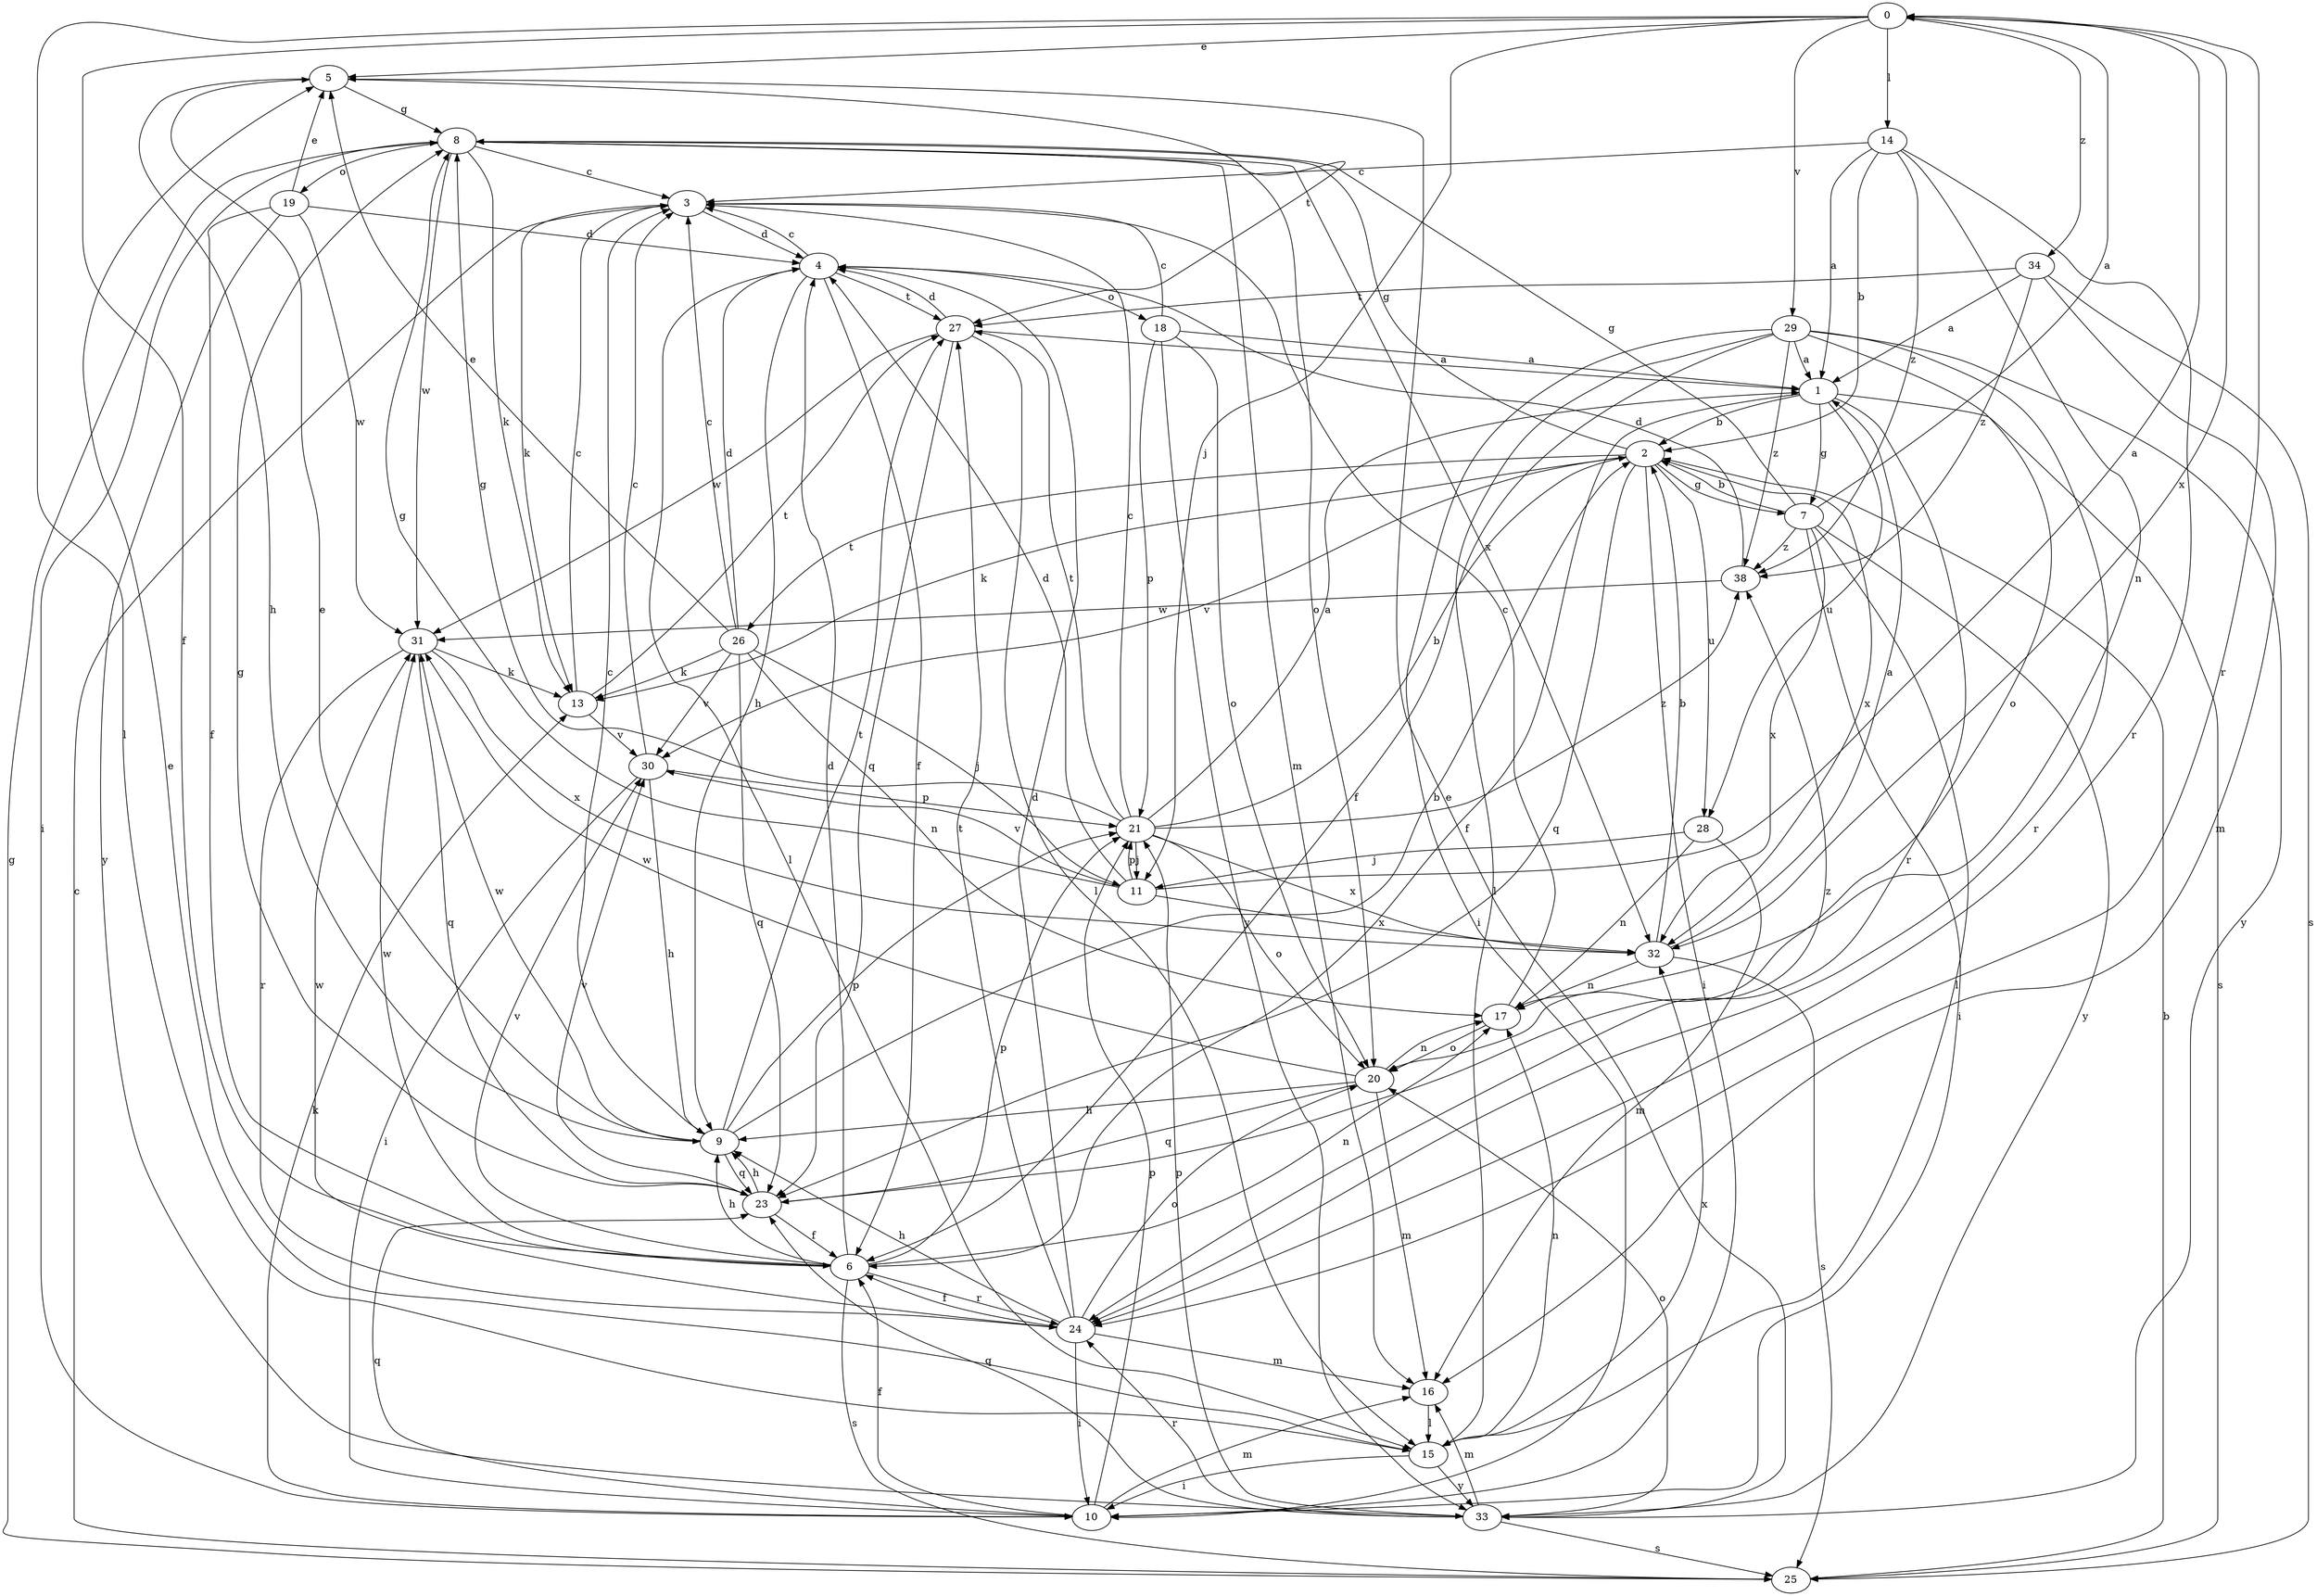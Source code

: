 strict digraph  {
0;
1;
2;
3;
4;
5;
6;
7;
8;
9;
10;
11;
13;
14;
15;
16;
17;
18;
19;
20;
21;
23;
24;
25;
26;
27;
28;
29;
30;
31;
32;
33;
34;
38;
0 -> 5  [label=e];
0 -> 6  [label=f];
0 -> 11  [label=j];
0 -> 14  [label=l];
0 -> 15  [label=l];
0 -> 24  [label=r];
0 -> 29  [label=v];
0 -> 32  [label=x];
0 -> 34  [label=z];
1 -> 2  [label=b];
1 -> 6  [label=f];
1 -> 7  [label=g];
1 -> 24  [label=r];
1 -> 25  [label=s];
1 -> 28  [label=u];
2 -> 7  [label=g];
2 -> 8  [label=g];
2 -> 10  [label=i];
2 -> 13  [label=k];
2 -> 23  [label=q];
2 -> 26  [label=t];
2 -> 28  [label=u];
2 -> 30  [label=v];
2 -> 32  [label=x];
3 -> 4  [label=d];
3 -> 13  [label=k];
4 -> 3  [label=c];
4 -> 6  [label=f];
4 -> 9  [label=h];
4 -> 15  [label=l];
4 -> 18  [label=o];
4 -> 27  [label=t];
5 -> 8  [label=g];
5 -> 9  [label=h];
5 -> 27  [label=t];
6 -> 4  [label=d];
6 -> 9  [label=h];
6 -> 17  [label=n];
6 -> 21  [label=p];
6 -> 24  [label=r];
6 -> 25  [label=s];
6 -> 30  [label=v];
6 -> 31  [label=w];
7 -> 0  [label=a];
7 -> 2  [label=b];
7 -> 8  [label=g];
7 -> 10  [label=i];
7 -> 15  [label=l];
7 -> 32  [label=x];
7 -> 33  [label=y];
7 -> 38  [label=z];
8 -> 3  [label=c];
8 -> 10  [label=i];
8 -> 13  [label=k];
8 -> 16  [label=m];
8 -> 19  [label=o];
8 -> 20  [label=o];
8 -> 31  [label=w];
8 -> 32  [label=x];
9 -> 2  [label=b];
9 -> 3  [label=c];
9 -> 5  [label=e];
9 -> 21  [label=p];
9 -> 23  [label=q];
9 -> 27  [label=t];
9 -> 31  [label=w];
10 -> 6  [label=f];
10 -> 13  [label=k];
10 -> 16  [label=m];
10 -> 21  [label=p];
10 -> 23  [label=q];
11 -> 0  [label=a];
11 -> 4  [label=d];
11 -> 8  [label=g];
11 -> 21  [label=p];
11 -> 30  [label=v];
11 -> 32  [label=x];
13 -> 3  [label=c];
13 -> 27  [label=t];
13 -> 30  [label=v];
14 -> 1  [label=a];
14 -> 2  [label=b];
14 -> 3  [label=c];
14 -> 17  [label=n];
14 -> 24  [label=r];
14 -> 38  [label=z];
15 -> 5  [label=e];
15 -> 10  [label=i];
15 -> 17  [label=n];
15 -> 32  [label=x];
15 -> 33  [label=y];
16 -> 15  [label=l];
17 -> 3  [label=c];
17 -> 20  [label=o];
18 -> 1  [label=a];
18 -> 3  [label=c];
18 -> 20  [label=o];
18 -> 21  [label=p];
18 -> 33  [label=y];
19 -> 4  [label=d];
19 -> 5  [label=e];
19 -> 6  [label=f];
19 -> 31  [label=w];
19 -> 33  [label=y];
20 -> 9  [label=h];
20 -> 16  [label=m];
20 -> 17  [label=n];
20 -> 23  [label=q];
20 -> 31  [label=w];
21 -> 1  [label=a];
21 -> 2  [label=b];
21 -> 3  [label=c];
21 -> 8  [label=g];
21 -> 11  [label=j];
21 -> 20  [label=o];
21 -> 27  [label=t];
21 -> 32  [label=x];
21 -> 38  [label=z];
23 -> 6  [label=f];
23 -> 8  [label=g];
23 -> 9  [label=h];
23 -> 30  [label=v];
23 -> 38  [label=z];
24 -> 4  [label=d];
24 -> 6  [label=f];
24 -> 9  [label=h];
24 -> 10  [label=i];
24 -> 16  [label=m];
24 -> 20  [label=o];
24 -> 27  [label=t];
24 -> 31  [label=w];
25 -> 2  [label=b];
25 -> 3  [label=c];
25 -> 8  [label=g];
26 -> 3  [label=c];
26 -> 4  [label=d];
26 -> 5  [label=e];
26 -> 11  [label=j];
26 -> 13  [label=k];
26 -> 17  [label=n];
26 -> 23  [label=q];
26 -> 30  [label=v];
27 -> 1  [label=a];
27 -> 4  [label=d];
27 -> 15  [label=l];
27 -> 23  [label=q];
27 -> 31  [label=w];
28 -> 11  [label=j];
28 -> 16  [label=m];
28 -> 17  [label=n];
29 -> 1  [label=a];
29 -> 6  [label=f];
29 -> 10  [label=i];
29 -> 15  [label=l];
29 -> 20  [label=o];
29 -> 24  [label=r];
29 -> 33  [label=y];
29 -> 38  [label=z];
30 -> 3  [label=c];
30 -> 9  [label=h];
30 -> 10  [label=i];
30 -> 21  [label=p];
31 -> 13  [label=k];
31 -> 23  [label=q];
31 -> 24  [label=r];
31 -> 32  [label=x];
32 -> 1  [label=a];
32 -> 2  [label=b];
32 -> 17  [label=n];
32 -> 25  [label=s];
33 -> 5  [label=e];
33 -> 16  [label=m];
33 -> 20  [label=o];
33 -> 21  [label=p];
33 -> 23  [label=q];
33 -> 24  [label=r];
33 -> 25  [label=s];
34 -> 1  [label=a];
34 -> 16  [label=m];
34 -> 25  [label=s];
34 -> 27  [label=t];
34 -> 38  [label=z];
38 -> 4  [label=d];
38 -> 31  [label=w];
}
